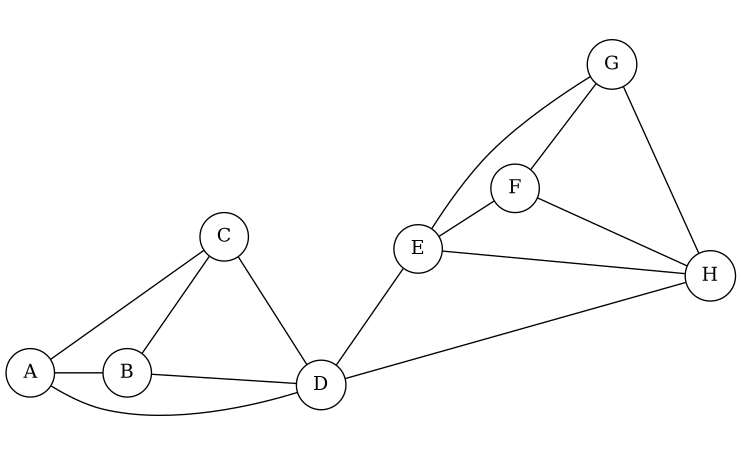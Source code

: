 graph G {
  rankdir="LR"
  size="5,3"
  ratio="fill"
  node[shape="circle"]
  A B C D E F G H
  A -- B
  A -- C
  A -- D
  B -- C
  B -- D
  C -- D
  D -- E
  D -- H
  E -- F
  E -- G
  E -- H
  F -- G
  F -- H
  G -- H
}
